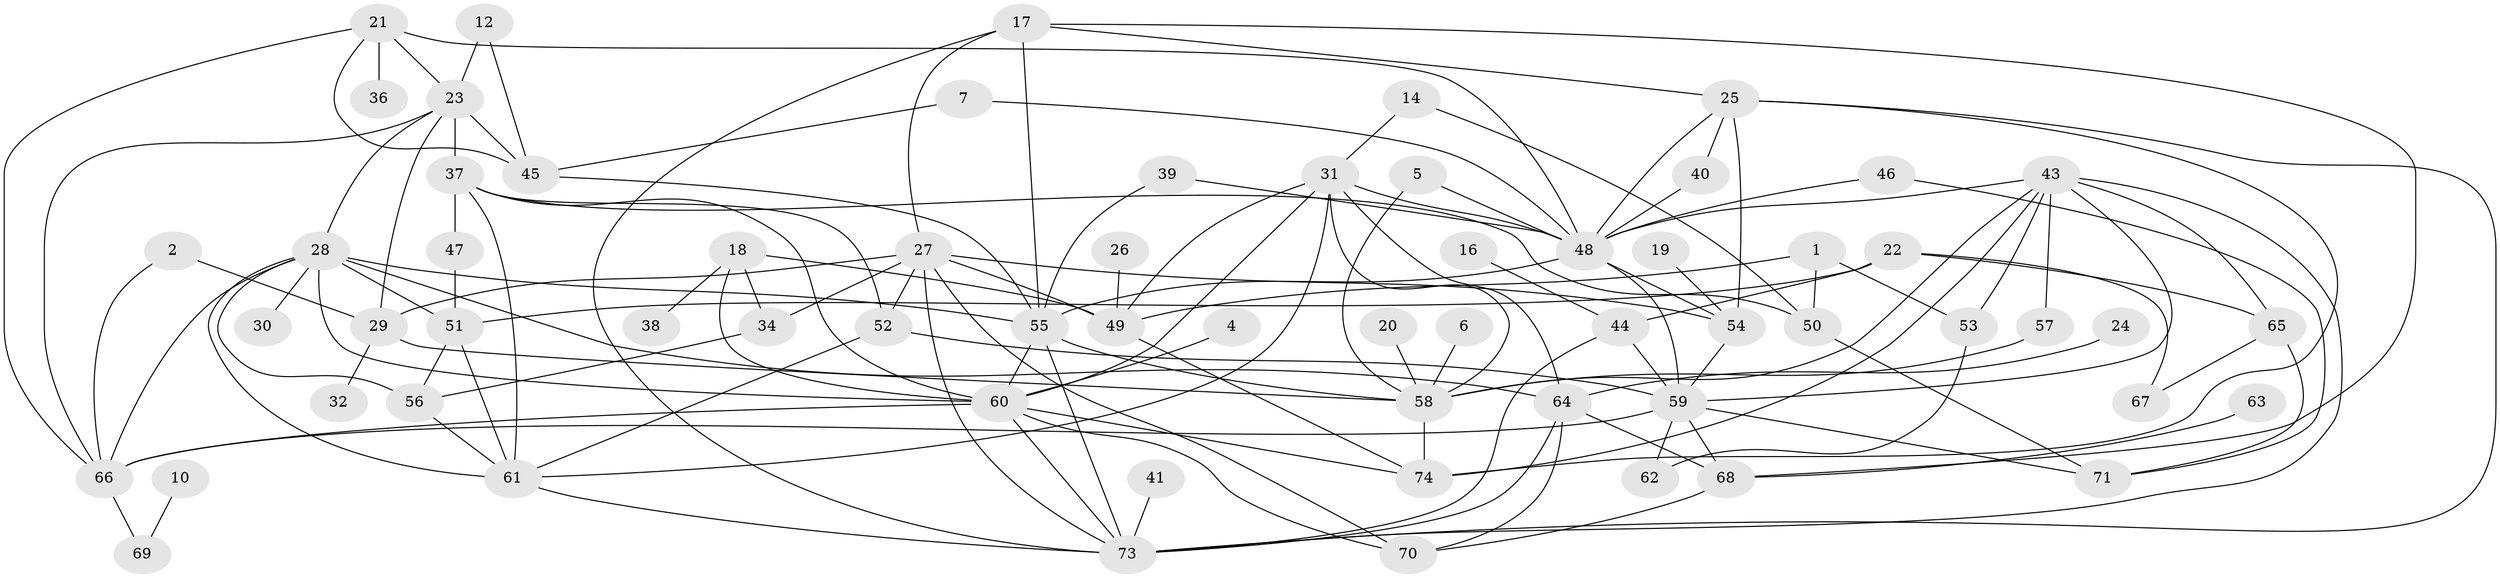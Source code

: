 // original degree distribution, {2: 0.2635135135135135, 3: 0.19594594594594594, 1: 0.1554054054054054, 5: 0.08783783783783784, 6: 0.033783783783783786, 4: 0.14864864864864866, 7: 0.04054054054054054, 0: 0.06756756756756757, 9: 0.006756756756756757}
// Generated by graph-tools (version 1.1) at 2025/49/03/09/25 03:49:11]
// undirected, 64 vertices, 130 edges
graph export_dot {
graph [start="1"]
  node [color=gray90,style=filled];
  1;
  2;
  4;
  5;
  6;
  7;
  10;
  12;
  14;
  16;
  17;
  18;
  19;
  20;
  21;
  22;
  23;
  24;
  25;
  26;
  27;
  28;
  29;
  30;
  31;
  32;
  34;
  36;
  37;
  38;
  39;
  40;
  41;
  43;
  44;
  45;
  46;
  47;
  48;
  49;
  50;
  51;
  52;
  53;
  54;
  55;
  56;
  57;
  58;
  59;
  60;
  61;
  62;
  63;
  64;
  65;
  66;
  67;
  68;
  69;
  70;
  71;
  73;
  74;
  1 -- 49 [weight=1.0];
  1 -- 50 [weight=1.0];
  1 -- 53 [weight=1.0];
  2 -- 29 [weight=1.0];
  2 -- 66 [weight=1.0];
  4 -- 60 [weight=1.0];
  5 -- 48 [weight=1.0];
  5 -- 58 [weight=1.0];
  6 -- 58 [weight=1.0];
  7 -- 45 [weight=1.0];
  7 -- 48 [weight=1.0];
  10 -- 69 [weight=1.0];
  12 -- 23 [weight=1.0];
  12 -- 45 [weight=1.0];
  14 -- 31 [weight=1.0];
  14 -- 50 [weight=1.0];
  16 -- 44 [weight=1.0];
  17 -- 25 [weight=1.0];
  17 -- 27 [weight=1.0];
  17 -- 55 [weight=1.0];
  17 -- 68 [weight=1.0];
  17 -- 73 [weight=1.0];
  18 -- 34 [weight=1.0];
  18 -- 38 [weight=1.0];
  18 -- 49 [weight=1.0];
  18 -- 60 [weight=1.0];
  19 -- 54 [weight=1.0];
  20 -- 58 [weight=1.0];
  21 -- 23 [weight=1.0];
  21 -- 36 [weight=1.0];
  21 -- 45 [weight=1.0];
  21 -- 48 [weight=1.0];
  21 -- 66 [weight=1.0];
  22 -- 44 [weight=1.0];
  22 -- 51 [weight=1.0];
  22 -- 65 [weight=1.0];
  22 -- 67 [weight=1.0];
  23 -- 28 [weight=1.0];
  23 -- 29 [weight=1.0];
  23 -- 37 [weight=1.0];
  23 -- 45 [weight=1.0];
  23 -- 66 [weight=1.0];
  24 -- 64 [weight=1.0];
  25 -- 40 [weight=1.0];
  25 -- 48 [weight=1.0];
  25 -- 54 [weight=1.0];
  25 -- 73 [weight=1.0];
  25 -- 74 [weight=1.0];
  26 -- 49 [weight=1.0];
  27 -- 29 [weight=1.0];
  27 -- 34 [weight=1.0];
  27 -- 49 [weight=1.0];
  27 -- 52 [weight=1.0];
  27 -- 54 [weight=1.0];
  27 -- 70 [weight=1.0];
  27 -- 73 [weight=1.0];
  28 -- 30 [weight=1.0];
  28 -- 51 [weight=1.0];
  28 -- 55 [weight=1.0];
  28 -- 56 [weight=1.0];
  28 -- 60 [weight=1.0];
  28 -- 61 [weight=1.0];
  28 -- 64 [weight=1.0];
  28 -- 66 [weight=1.0];
  29 -- 32 [weight=1.0];
  29 -- 58 [weight=1.0];
  31 -- 48 [weight=1.0];
  31 -- 49 [weight=1.0];
  31 -- 58 [weight=1.0];
  31 -- 60 [weight=1.0];
  31 -- 61 [weight=1.0];
  31 -- 64 [weight=1.0];
  34 -- 56 [weight=1.0];
  37 -- 47 [weight=1.0];
  37 -- 50 [weight=1.0];
  37 -- 52 [weight=1.0];
  37 -- 60 [weight=1.0];
  37 -- 61 [weight=1.0];
  39 -- 48 [weight=1.0];
  39 -- 55 [weight=1.0];
  40 -- 48 [weight=1.0];
  41 -- 73 [weight=1.0];
  43 -- 48 [weight=1.0];
  43 -- 53 [weight=1.0];
  43 -- 57 [weight=1.0];
  43 -- 58 [weight=1.0];
  43 -- 59 [weight=1.0];
  43 -- 65 [weight=1.0];
  43 -- 73 [weight=1.0];
  43 -- 74 [weight=1.0];
  44 -- 59 [weight=1.0];
  44 -- 73 [weight=1.0];
  45 -- 55 [weight=1.0];
  46 -- 48 [weight=1.0];
  46 -- 71 [weight=1.0];
  47 -- 51 [weight=1.0];
  48 -- 54 [weight=1.0];
  48 -- 55 [weight=1.0];
  48 -- 59 [weight=2.0];
  49 -- 74 [weight=1.0];
  50 -- 71 [weight=1.0];
  51 -- 56 [weight=1.0];
  51 -- 61 [weight=1.0];
  52 -- 59 [weight=1.0];
  52 -- 61 [weight=1.0];
  53 -- 62 [weight=1.0];
  54 -- 59 [weight=1.0];
  55 -- 58 [weight=1.0];
  55 -- 60 [weight=1.0];
  55 -- 73 [weight=1.0];
  56 -- 61 [weight=1.0];
  57 -- 58 [weight=2.0];
  58 -- 74 [weight=1.0];
  59 -- 62 [weight=1.0];
  59 -- 66 [weight=1.0];
  59 -- 68 [weight=2.0];
  59 -- 71 [weight=1.0];
  60 -- 66 [weight=1.0];
  60 -- 70 [weight=1.0];
  60 -- 73 [weight=1.0];
  60 -- 74 [weight=1.0];
  61 -- 73 [weight=1.0];
  63 -- 68 [weight=1.0];
  64 -- 68 [weight=1.0];
  64 -- 70 [weight=1.0];
  64 -- 73 [weight=1.0];
  65 -- 67 [weight=1.0];
  65 -- 71 [weight=1.0];
  66 -- 69 [weight=1.0];
  68 -- 70 [weight=1.0];
}
